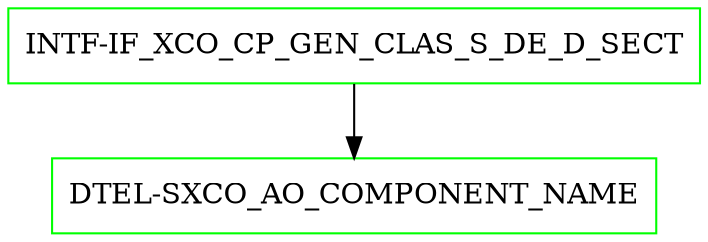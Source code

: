 digraph G {
  "INTF-IF_XCO_CP_GEN_CLAS_S_DE_D_SECT" [shape=box,color=green];
  "DTEL-SXCO_AO_COMPONENT_NAME" [shape=box,color=green,URL="./DTEL_SXCO_AO_COMPONENT_NAME.html"];
  "INTF-IF_XCO_CP_GEN_CLAS_S_DE_D_SECT" -> "DTEL-SXCO_AO_COMPONENT_NAME";
}
